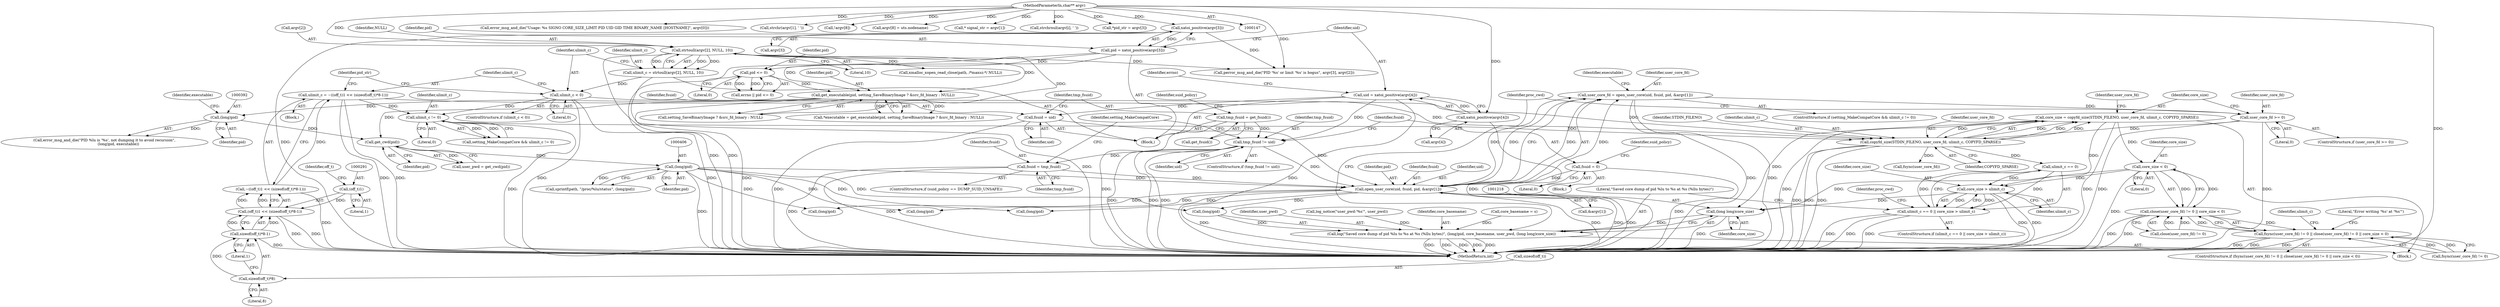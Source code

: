 digraph "0_abrt_8939398b82006ba1fec4ed491339fc075f43fc7c_1@API" {
"1001149" [label="(Call,core_size = copyfd_size(STDIN_FILENO, user_core_fd, ulimit_c, COPYFD_SPARSE))"];
"1001151" [label="(Call,copyfd_size(STDIN_FILENO, user_core_fd, ulimit_c, COPYFD_SPARSE))"];
"1001144" [label="(Call,user_core_fd >= 0)"];
"1000454" [label="(Call,user_core_fd = open_user_core(uid, fsuid, pid, &argv[1]))"];
"1000456" [label="(Call,open_user_core(uid, fsuid, pid, &argv[1]))"];
"1000426" [label="(Call,tmp_fsuid != uid)"];
"1000418" [label="(Call,tmp_fsuid = get_fsuid())"];
"1000313" [label="(Call,uid = xatoi_positive(argv[4]))"];
"1000315" [label="(Call,xatoi_positive(argv[4]))"];
"1000149" [label="(MethodParameterIn,char** argv)"];
"1000437" [label="(Call,fsuid = tmp_fsuid)"];
"1000430" [label="(Call,fsuid = 0)"];
"1000414" [label="(Call,fsuid = uid)"];
"1000405" [label="(Call,(long)pid)"];
"1000397" [label="(Call,get_cwd(pid))"];
"1000375" [label="(Call,get_executable(pid, setting_SaveBinaryImage ? &src_fd_binary : NULL))"];
"1000306" [label="(Call,pid = xatoi_positive(argv[3]))"];
"1000308" [label="(Call,xatoi_positive(argv[3]))"];
"1000322" [label="(Call,pid <= 0)"];
"1000275" [label="(Call,strtoull(argv[2], NULL, 10))"];
"1000391" [label="(Call,(long)pid)"];
"1000286" [label="(Call,ulimit_c = ~((off_t)1 << (sizeof(off_t)*8-1)))"];
"1000288" [label="(Call,~((off_t)1 << (sizeof(off_t)*8-1)))"];
"1000289" [label="(Call,(off_t)1 << (sizeof(off_t)*8-1))"];
"1000290" [label="(Call,(off_t)1)"];
"1000293" [label="(Call,sizeof(off_t)*8-1)"];
"1000294" [label="(Call,sizeof(off_t)*8)"];
"1000451" [label="(Call,ulimit_c != 0)"];
"1000282" [label="(Call,ulimit_c < 0)"];
"1000273" [label="(Call,ulimit_c = strtoull(argv[2], NULL, 10))"];
"1001167" [label="(Call,core_size < 0)"];
"1001162" [label="(Call,close(user_core_fd) != 0 || core_size < 0)"];
"1001157" [label="(Call,fsync(user_core_fd) != 0 || close(user_core_fd) != 0 || core_size < 0)"];
"1001193" [label="(Call,core_size > ulimit_c)"];
"1001189" [label="(Call,ulimit_c == 0 || core_size > ulimit_c)"];
"1001217" [label="(Call,(long long)core_size)"];
"1001210" [label="(Call,log(\"Saved core dump of pid %lu to %s at %s (%llu bytes)\", (long)pid, core_basename, user_pwd, (long long)core_size))"];
"1000393" [label="(Identifier,pid)"];
"1000296" [label="(Identifier,off_t)"];
"1001159" [label="(Call,fsync(user_core_fd))"];
"1000149" [label="(MethodParameterIn,char** argv)"];
"1000398" [label="(Identifier,pid)"];
"1000284" [label="(Literal,0)"];
"1000343" [label="(Call,core_basename = s)"];
"1000397" [label="(Call,get_cwd(pid))"];
"1001210" [label="(Call,log(\"Saved core dump of pid %lu to %s at %s (%llu bytes)\", (long)pid, core_basename, user_pwd, (long long)core_size))"];
"1000297" [label="(Literal,8)"];
"1001228" [label="(MethodReturn,int)"];
"1000176" [label="(Call,error_msg_and_die(\"Usage: %s SIGNO CORE_SIZE_LIMIT PID UID GID TIME BINARY_NAME [HOSTNAME]\", argv[0]))"];
"1000316" [label="(Call,argv[4])"];
"1000323" [label="(Identifier,pid)"];
"1000609" [label="(Call,(long)pid)"];
"1000150" [label="(Block,)"];
"1001151" [label="(Call,copyfd_size(STDIN_FILENO, user_core_fd, ulimit_c, COPYFD_SPARSE))"];
"1000419" [label="(Identifier,tmp_fsuid)"];
"1001217" [label="(Call,(long long)core_size)"];
"1001219" [label="(Identifier,core_size)"];
"1001191" [label="(Identifier,ulimit_c)"];
"1000373" [label="(Call,*executable = get_executable(pid, setting_SaveBinaryImage ? &src_fd_binary : NULL))"];
"1000428" [label="(Identifier,uid)"];
"1000636" [label="(Call,(long)pid)"];
"1000375" [label="(Call,get_executable(pid, setting_SaveBinaryImage ? &src_fd_binary : NULL))"];
"1000420" [label="(Call,get_fsuid())"];
"1000451" [label="(Call,ulimit_c != 0)"];
"1001199" [label="(Identifier,proc_cwd)"];
"1001163" [label="(Call,close(user_core_fd) != 0)"];
"1001144" [label="(Call,user_core_fd >= 0)"];
"1000313" [label="(Call,uid = xatoi_positive(argv[4]))"];
"1000429" [label="(Block,)"];
"1000285" [label="(Block,)"];
"1001212" [label="(Call,(long)pid)"];
"1000426" [label="(Call,tmp_fsuid != uid)"];
"1000448" [label="(ControlStructure,if (setting_MakeCompatCore && ulimit_c != 0))"];
"1001189" [label="(Call,ulimit_c == 0 || core_size > ulimit_c)"];
"1001167" [label="(Call,core_size < 0)"];
"1001190" [label="(Call,ulimit_c == 0)"];
"1000315" [label="(Call,xatoi_positive(argv[4]))"];
"1000453" [label="(Literal,0)"];
"1000414" [label="(Call,fsuid = uid)"];
"1000431" [label="(Identifier,fsuid)"];
"1001216" [label="(Identifier,user_pwd)"];
"1000376" [label="(Identifier,pid)"];
"1000430" [label="(Call,fsuid = 0)"];
"1000314" [label="(Identifier,uid)"];
"1000289" [label="(Call,(off_t)1 << (sizeof(off_t)*8-1))"];
"1000427" [label="(Identifier,tmp_fsuid)"];
"1000306" [label="(Call,pid = xatoi_positive(argv[3]))"];
"1000293" [label="(Call,sizeof(off_t)*8-1)"];
"1000435" [label="(Identifier,suid_policy)"];
"1000456" [label="(Call,open_user_core(uid, fsuid, pid, &argv[1]))"];
"1001162" [label="(Call,close(user_core_fd) != 0 || core_size < 0)"];
"1000407" [label="(Identifier,pid)"];
"1000402" [label="(Call,sprintf(path, \"/proc/%lu/status\", (long)pid))"];
"1000395" [label="(Call,user_pwd = get_cwd(pid))"];
"1001158" [label="(Call,fsync(user_core_fd) != 0)"];
"1000295" [label="(Call,sizeof(off_t))"];
"1001149" [label="(Call,core_size = copyfd_size(STDIN_FILENO, user_core_fd, ulimit_c, COPYFD_SPARSE))"];
"1000415" [label="(Identifier,fsuid)"];
"1000423" [label="(Identifier,suid_policy)"];
"1000459" [label="(Identifier,pid)"];
"1001145" [label="(Identifier,user_core_fd)"];
"1001154" [label="(Identifier,ulimit_c)"];
"1001172" [label="(Literal,\"Error writing '%s' at '%s'\")"];
"1000416" [label="(Identifier,uid)"];
"1000320" [label="(Call,errno || pid <= 0)"];
"1000283" [label="(Identifier,ulimit_c)"];
"1000425" [label="(ControlStructure,if (tmp_fsuid != uid))"];
"1000290" [label="(Call,(off_t)1)"];
"1000439" [label="(Identifier,tmp_fsuid)"];
"1001147" [label="(Block,)"];
"1001155" [label="(Identifier,COPYFD_SPARSE)"];
"1001160" [label="(Identifier,user_core_fd)"];
"1000182" [label="(Call,strchr(argv[1], ' '))"];
"1001156" [label="(ControlStructure,if (fsync(user_core_fd) != 0 || close(user_core_fd) != 0 || core_size < 0))"];
"1001157" [label="(Call,fsync(user_core_fd) != 0 || close(user_core_fd) != 0 || core_size < 0)"];
"1000351" [label="(Call,!argv[8])"];
"1000279" [label="(Identifier,NULL)"];
"1000433" [label="(ControlStructure,if (suid_policy == DUMP_SUID_UNSAFE))"];
"1000280" [label="(Literal,10)"];
"1001146" [label="(Literal,0)"];
"1001168" [label="(Identifier,core_size)"];
"1000399" [label="(Call,log_notice(\"user_pwd:'%s'\", user_pwd))"];
"1000454" [label="(Call,user_core_fd = open_user_core(uid, fsuid, pid, &argv[1]))"];
"1000410" [label="(Call,xmalloc_xopen_read_close(path, /*maxsz:*/ NULL))"];
"1000281" [label="(ControlStructure,if (ulimit_c < 0))"];
"1000405" [label="(Call,(long)pid)"];
"1001211" [label="(Literal,\"Saved core dump of pid %lu to %s at %s (%llu bytes)\")"];
"1000437" [label="(Call,fsuid = tmp_fsuid)"];
"1000309" [label="(Call,argv[3])"];
"1000288" [label="(Call,~((off_t)1 << (sizeof(off_t)*8-1)))"];
"1001143" [label="(ControlStructure,if (user_core_fd >= 0))"];
"1000455" [label="(Identifier,user_core_fd)"];
"1000307" [label="(Identifier,pid)"];
"1000301" [label="(Identifier,pid_str)"];
"1000460" [label="(Call,&argv[1])"];
"1000450" [label="(Identifier,setting_MakeCompatCore)"];
"1000458" [label="(Identifier,fsuid)"];
"1000282" [label="(Call,ulimit_c < 0)"];
"1000321" [label="(Identifier,errno)"];
"1000391" [label="(Call,(long)pid)"];
"1000294" [label="(Call,sizeof(off_t)*8)"];
"1000471" [label="(Call,(long)pid)"];
"1000322" [label="(Call,pid <= 0)"];
"1000418" [label="(Call,tmp_fsuid = get_fsuid())"];
"1001153" [label="(Identifier,user_core_fd)"];
"1000274" [label="(Identifier,ulimit_c)"];
"1000438" [label="(Identifier,fsuid)"];
"1000359" [label="(Call,argv[8] = uts.nodename)"];
"1000275" [label="(Call,strtoull(argv[2], NULL, 10))"];
"1000273" [label="(Call,ulimit_c = strtoull(argv[2], NULL, 10))"];
"1000286" [label="(Call,ulimit_c = ~((off_t)1 << (sizeof(off_t)*8-1)))"];
"1000262" [label="(Call,* signal_str = argv[1])"];
"1000201" [label="(Call,strchrnul(argv[i], ' '))"];
"1000394" [label="(Identifier,executable)"];
"1001215" [label="(Identifier,core_basename)"];
"1001150" [label="(Identifier,core_size)"];
"1000300" [label="(Call,*pid_str = argv[3])"];
"1001193" [label="(Call,core_size > ulimit_c)"];
"1000287" [label="(Identifier,ulimit_c)"];
"1000298" [label="(Literal,1)"];
"1001152" [label="(Identifier,STDIN_FILENO)"];
"1000457" [label="(Identifier,uid)"];
"1000292" [label="(Literal,1)"];
"1000389" [label="(Call,error_msg_and_die(\"PID %lu is '%s', not dumping it to avoid recursion\",\n                        (long)pid, executable))"];
"1000308" [label="(Call,xatoi_positive(argv[3]))"];
"1000377" [label="(Call,setting_SaveBinaryImage ? &src_fd_binary : NULL)"];
"1000466" [label="(Identifier,executable)"];
"1001188" [label="(ControlStructure,if (ulimit_c == 0 || core_size > ulimit_c))"];
"1001222" [label="(Identifier,proc_cwd)"];
"1000324" [label="(Literal,0)"];
"1000452" [label="(Identifier,ulimit_c)"];
"1001169" [label="(Literal,0)"];
"1000276" [label="(Call,argv[2])"];
"1001194" [label="(Identifier,core_size)"];
"1000432" [label="(Literal,0)"];
"1000449" [label="(Call,setting_MakeCompatCore && ulimit_c != 0)"];
"1001195" [label="(Identifier,ulimit_c)"];
"1000326" [label="(Call,perror_msg_and_die(\"PID '%s' or limit '%s' is bogus\", argv[3], argv[2]))"];
"1001149" -> "1001147"  [label="AST: "];
"1001149" -> "1001151"  [label="CFG: "];
"1001150" -> "1001149"  [label="AST: "];
"1001151" -> "1001149"  [label="AST: "];
"1001160" -> "1001149"  [label="CFG: "];
"1001149" -> "1001228"  [label="DDG: "];
"1001149" -> "1001228"  [label="DDG: "];
"1001151" -> "1001149"  [label="DDG: "];
"1001151" -> "1001149"  [label="DDG: "];
"1001151" -> "1001149"  [label="DDG: "];
"1001151" -> "1001149"  [label="DDG: "];
"1001149" -> "1001167"  [label="DDG: "];
"1001149" -> "1001193"  [label="DDG: "];
"1001149" -> "1001217"  [label="DDG: "];
"1001151" -> "1001155"  [label="CFG: "];
"1001152" -> "1001151"  [label="AST: "];
"1001153" -> "1001151"  [label="AST: "];
"1001154" -> "1001151"  [label="AST: "];
"1001155" -> "1001151"  [label="AST: "];
"1001151" -> "1001228"  [label="DDG: "];
"1001151" -> "1001228"  [label="DDG: "];
"1001151" -> "1001228"  [label="DDG: "];
"1001144" -> "1001151"  [label="DDG: "];
"1000286" -> "1001151"  [label="DDG: "];
"1000451" -> "1001151"  [label="DDG: "];
"1000282" -> "1001151"  [label="DDG: "];
"1001151" -> "1001159"  [label="DDG: "];
"1001151" -> "1001190"  [label="DDG: "];
"1001144" -> "1001143"  [label="AST: "];
"1001144" -> "1001146"  [label="CFG: "];
"1001145" -> "1001144"  [label="AST: "];
"1001146" -> "1001144"  [label="AST: "];
"1001150" -> "1001144"  [label="CFG: "];
"1001222" -> "1001144"  [label="CFG: "];
"1001144" -> "1001228"  [label="DDG: "];
"1001144" -> "1001228"  [label="DDG: "];
"1000454" -> "1001144"  [label="DDG: "];
"1000454" -> "1000448"  [label="AST: "];
"1000454" -> "1000456"  [label="CFG: "];
"1000455" -> "1000454"  [label="AST: "];
"1000456" -> "1000454"  [label="AST: "];
"1000466" -> "1000454"  [label="CFG: "];
"1000454" -> "1001228"  [label="DDG: "];
"1000454" -> "1001228"  [label="DDG: "];
"1000456" -> "1000454"  [label="DDG: "];
"1000456" -> "1000454"  [label="DDG: "];
"1000456" -> "1000454"  [label="DDG: "];
"1000456" -> "1000454"  [label="DDG: "];
"1000456" -> "1000460"  [label="CFG: "];
"1000457" -> "1000456"  [label="AST: "];
"1000458" -> "1000456"  [label="AST: "];
"1000459" -> "1000456"  [label="AST: "];
"1000460" -> "1000456"  [label="AST: "];
"1000456" -> "1001228"  [label="DDG: "];
"1000456" -> "1001228"  [label="DDG: "];
"1000456" -> "1001228"  [label="DDG: "];
"1000456" -> "1001228"  [label="DDG: "];
"1000426" -> "1000456"  [label="DDG: "];
"1000437" -> "1000456"  [label="DDG: "];
"1000430" -> "1000456"  [label="DDG: "];
"1000414" -> "1000456"  [label="DDG: "];
"1000405" -> "1000456"  [label="DDG: "];
"1000456" -> "1000471"  [label="DDG: "];
"1000456" -> "1000609"  [label="DDG: "];
"1000456" -> "1000636"  [label="DDG: "];
"1000456" -> "1001212"  [label="DDG: "];
"1000426" -> "1000425"  [label="AST: "];
"1000426" -> "1000428"  [label="CFG: "];
"1000427" -> "1000426"  [label="AST: "];
"1000428" -> "1000426"  [label="AST: "];
"1000431" -> "1000426"  [label="CFG: "];
"1000450" -> "1000426"  [label="CFG: "];
"1000426" -> "1001228"  [label="DDG: "];
"1000426" -> "1001228"  [label="DDG: "];
"1000426" -> "1001228"  [label="DDG: "];
"1000418" -> "1000426"  [label="DDG: "];
"1000313" -> "1000426"  [label="DDG: "];
"1000426" -> "1000437"  [label="DDG: "];
"1000418" -> "1000150"  [label="AST: "];
"1000418" -> "1000420"  [label="CFG: "];
"1000419" -> "1000418"  [label="AST: "];
"1000420" -> "1000418"  [label="AST: "];
"1000423" -> "1000418"  [label="CFG: "];
"1000418" -> "1001228"  [label="DDG: "];
"1000313" -> "1000150"  [label="AST: "];
"1000313" -> "1000315"  [label="CFG: "];
"1000314" -> "1000313"  [label="AST: "];
"1000315" -> "1000313"  [label="AST: "];
"1000321" -> "1000313"  [label="CFG: "];
"1000313" -> "1001228"  [label="DDG: "];
"1000315" -> "1000313"  [label="DDG: "];
"1000313" -> "1000414"  [label="DDG: "];
"1000315" -> "1000316"  [label="CFG: "];
"1000316" -> "1000315"  [label="AST: "];
"1000315" -> "1001228"  [label="DDG: "];
"1000149" -> "1000315"  [label="DDG: "];
"1000149" -> "1000147"  [label="AST: "];
"1000149" -> "1001228"  [label="DDG: "];
"1000149" -> "1000176"  [label="DDG: "];
"1000149" -> "1000182"  [label="DDG: "];
"1000149" -> "1000201"  [label="DDG: "];
"1000149" -> "1000262"  [label="DDG: "];
"1000149" -> "1000275"  [label="DDG: "];
"1000149" -> "1000300"  [label="DDG: "];
"1000149" -> "1000308"  [label="DDG: "];
"1000149" -> "1000326"  [label="DDG: "];
"1000149" -> "1000351"  [label="DDG: "];
"1000149" -> "1000359"  [label="DDG: "];
"1000437" -> "1000433"  [label="AST: "];
"1000437" -> "1000439"  [label="CFG: "];
"1000438" -> "1000437"  [label="AST: "];
"1000439" -> "1000437"  [label="AST: "];
"1000450" -> "1000437"  [label="CFG: "];
"1000437" -> "1001228"  [label="DDG: "];
"1000437" -> "1001228"  [label="DDG: "];
"1000430" -> "1000429"  [label="AST: "];
"1000430" -> "1000432"  [label="CFG: "];
"1000431" -> "1000430"  [label="AST: "];
"1000432" -> "1000430"  [label="AST: "];
"1000435" -> "1000430"  [label="CFG: "];
"1000430" -> "1001228"  [label="DDG: "];
"1000414" -> "1000150"  [label="AST: "];
"1000414" -> "1000416"  [label="CFG: "];
"1000415" -> "1000414"  [label="AST: "];
"1000416" -> "1000414"  [label="AST: "];
"1000419" -> "1000414"  [label="CFG: "];
"1000414" -> "1001228"  [label="DDG: "];
"1000405" -> "1000402"  [label="AST: "];
"1000405" -> "1000407"  [label="CFG: "];
"1000406" -> "1000405"  [label="AST: "];
"1000407" -> "1000405"  [label="AST: "];
"1000402" -> "1000405"  [label="CFG: "];
"1000405" -> "1001228"  [label="DDG: "];
"1000405" -> "1000402"  [label="DDG: "];
"1000397" -> "1000405"  [label="DDG: "];
"1000405" -> "1000471"  [label="DDG: "];
"1000405" -> "1000609"  [label="DDG: "];
"1000405" -> "1000636"  [label="DDG: "];
"1000405" -> "1001212"  [label="DDG: "];
"1000397" -> "1000395"  [label="AST: "];
"1000397" -> "1000398"  [label="CFG: "];
"1000398" -> "1000397"  [label="AST: "];
"1000395" -> "1000397"  [label="CFG: "];
"1000397" -> "1000395"  [label="DDG: "];
"1000375" -> "1000397"  [label="DDG: "];
"1000391" -> "1000397"  [label="DDG: "];
"1000375" -> "1000373"  [label="AST: "];
"1000375" -> "1000377"  [label="CFG: "];
"1000376" -> "1000375"  [label="AST: "];
"1000377" -> "1000375"  [label="AST: "];
"1000373" -> "1000375"  [label="CFG: "];
"1000375" -> "1001228"  [label="DDG: "];
"1000375" -> "1000373"  [label="DDG: "];
"1000375" -> "1000373"  [label="DDG: "];
"1000306" -> "1000375"  [label="DDG: "];
"1000322" -> "1000375"  [label="DDG: "];
"1000275" -> "1000375"  [label="DDG: "];
"1000375" -> "1000391"  [label="DDG: "];
"1000306" -> "1000150"  [label="AST: "];
"1000306" -> "1000308"  [label="CFG: "];
"1000307" -> "1000306"  [label="AST: "];
"1000308" -> "1000306"  [label="AST: "];
"1000314" -> "1000306"  [label="CFG: "];
"1000306" -> "1001228"  [label="DDG: "];
"1000308" -> "1000306"  [label="DDG: "];
"1000306" -> "1000322"  [label="DDG: "];
"1000308" -> "1000309"  [label="CFG: "];
"1000309" -> "1000308"  [label="AST: "];
"1000308" -> "1001228"  [label="DDG: "];
"1000308" -> "1000326"  [label="DDG: "];
"1000322" -> "1000320"  [label="AST: "];
"1000322" -> "1000324"  [label="CFG: "];
"1000323" -> "1000322"  [label="AST: "];
"1000324" -> "1000322"  [label="AST: "];
"1000320" -> "1000322"  [label="CFG: "];
"1000322" -> "1000320"  [label="DDG: "];
"1000322" -> "1000320"  [label="DDG: "];
"1000275" -> "1000273"  [label="AST: "];
"1000275" -> "1000280"  [label="CFG: "];
"1000276" -> "1000275"  [label="AST: "];
"1000279" -> "1000275"  [label="AST: "];
"1000280" -> "1000275"  [label="AST: "];
"1000273" -> "1000275"  [label="CFG: "];
"1000275" -> "1001228"  [label="DDG: "];
"1000275" -> "1000273"  [label="DDG: "];
"1000275" -> "1000273"  [label="DDG: "];
"1000275" -> "1000273"  [label="DDG: "];
"1000275" -> "1000326"  [label="DDG: "];
"1000275" -> "1000377"  [label="DDG: "];
"1000275" -> "1000410"  [label="DDG: "];
"1000391" -> "1000389"  [label="AST: "];
"1000391" -> "1000393"  [label="CFG: "];
"1000392" -> "1000391"  [label="AST: "];
"1000393" -> "1000391"  [label="AST: "];
"1000394" -> "1000391"  [label="CFG: "];
"1000391" -> "1000389"  [label="DDG: "];
"1000286" -> "1000285"  [label="AST: "];
"1000286" -> "1000288"  [label="CFG: "];
"1000287" -> "1000286"  [label="AST: "];
"1000288" -> "1000286"  [label="AST: "];
"1000301" -> "1000286"  [label="CFG: "];
"1000286" -> "1001228"  [label="DDG: "];
"1000286" -> "1001228"  [label="DDG: "];
"1000288" -> "1000286"  [label="DDG: "];
"1000286" -> "1000451"  [label="DDG: "];
"1000288" -> "1000289"  [label="CFG: "];
"1000289" -> "1000288"  [label="AST: "];
"1000288" -> "1001228"  [label="DDG: "];
"1000289" -> "1000288"  [label="DDG: "];
"1000289" -> "1000288"  [label="DDG: "];
"1000289" -> "1000293"  [label="CFG: "];
"1000290" -> "1000289"  [label="AST: "];
"1000293" -> "1000289"  [label="AST: "];
"1000289" -> "1001228"  [label="DDG: "];
"1000289" -> "1001228"  [label="DDG: "];
"1000290" -> "1000289"  [label="DDG: "];
"1000293" -> "1000289"  [label="DDG: "];
"1000293" -> "1000289"  [label="DDG: "];
"1000290" -> "1000292"  [label="CFG: "];
"1000291" -> "1000290"  [label="AST: "];
"1000292" -> "1000290"  [label="AST: "];
"1000296" -> "1000290"  [label="CFG: "];
"1000293" -> "1000298"  [label="CFG: "];
"1000294" -> "1000293"  [label="AST: "];
"1000298" -> "1000293"  [label="AST: "];
"1000293" -> "1001228"  [label="DDG: "];
"1000294" -> "1000293"  [label="DDG: "];
"1000294" -> "1000297"  [label="CFG: "];
"1000295" -> "1000294"  [label="AST: "];
"1000297" -> "1000294"  [label="AST: "];
"1000298" -> "1000294"  [label="CFG: "];
"1000451" -> "1000449"  [label="AST: "];
"1000451" -> "1000453"  [label="CFG: "];
"1000452" -> "1000451"  [label="AST: "];
"1000453" -> "1000451"  [label="AST: "];
"1000449" -> "1000451"  [label="CFG: "];
"1000451" -> "1001228"  [label="DDG: "];
"1000451" -> "1000449"  [label="DDG: "];
"1000451" -> "1000449"  [label="DDG: "];
"1000282" -> "1000451"  [label="DDG: "];
"1000282" -> "1000281"  [label="AST: "];
"1000282" -> "1000284"  [label="CFG: "];
"1000283" -> "1000282"  [label="AST: "];
"1000284" -> "1000282"  [label="AST: "];
"1000287" -> "1000282"  [label="CFG: "];
"1000301" -> "1000282"  [label="CFG: "];
"1000282" -> "1001228"  [label="DDG: "];
"1000282" -> "1001228"  [label="DDG: "];
"1000273" -> "1000282"  [label="DDG: "];
"1000273" -> "1000150"  [label="AST: "];
"1000274" -> "1000273"  [label="AST: "];
"1000283" -> "1000273"  [label="CFG: "];
"1000273" -> "1001228"  [label="DDG: "];
"1001167" -> "1001162"  [label="AST: "];
"1001167" -> "1001169"  [label="CFG: "];
"1001168" -> "1001167"  [label="AST: "];
"1001169" -> "1001167"  [label="AST: "];
"1001162" -> "1001167"  [label="CFG: "];
"1001167" -> "1001228"  [label="DDG: "];
"1001167" -> "1001162"  [label="DDG: "];
"1001167" -> "1001162"  [label="DDG: "];
"1001167" -> "1001193"  [label="DDG: "];
"1001167" -> "1001217"  [label="DDG: "];
"1001162" -> "1001157"  [label="AST: "];
"1001162" -> "1001163"  [label="CFG: "];
"1001163" -> "1001162"  [label="AST: "];
"1001157" -> "1001162"  [label="CFG: "];
"1001162" -> "1001228"  [label="DDG: "];
"1001162" -> "1001228"  [label="DDG: "];
"1001162" -> "1001157"  [label="DDG: "];
"1001162" -> "1001157"  [label="DDG: "];
"1001163" -> "1001162"  [label="DDG: "];
"1001163" -> "1001162"  [label="DDG: "];
"1001157" -> "1001156"  [label="AST: "];
"1001157" -> "1001158"  [label="CFG: "];
"1001158" -> "1001157"  [label="AST: "];
"1001172" -> "1001157"  [label="CFG: "];
"1001191" -> "1001157"  [label="CFG: "];
"1001157" -> "1001228"  [label="DDG: "];
"1001157" -> "1001228"  [label="DDG: "];
"1001157" -> "1001228"  [label="DDG: "];
"1001158" -> "1001157"  [label="DDG: "];
"1001158" -> "1001157"  [label="DDG: "];
"1001193" -> "1001189"  [label="AST: "];
"1001193" -> "1001195"  [label="CFG: "];
"1001194" -> "1001193"  [label="AST: "];
"1001195" -> "1001193"  [label="AST: "];
"1001189" -> "1001193"  [label="CFG: "];
"1001193" -> "1001228"  [label="DDG: "];
"1001193" -> "1001228"  [label="DDG: "];
"1001193" -> "1001189"  [label="DDG: "];
"1001193" -> "1001189"  [label="DDG: "];
"1001190" -> "1001193"  [label="DDG: "];
"1001193" -> "1001217"  [label="DDG: "];
"1001189" -> "1001188"  [label="AST: "];
"1001189" -> "1001190"  [label="CFG: "];
"1001190" -> "1001189"  [label="AST: "];
"1001199" -> "1001189"  [label="CFG: "];
"1001211" -> "1001189"  [label="CFG: "];
"1001189" -> "1001228"  [label="DDG: "];
"1001189" -> "1001228"  [label="DDG: "];
"1001189" -> "1001228"  [label="DDG: "];
"1001190" -> "1001189"  [label="DDG: "];
"1001190" -> "1001189"  [label="DDG: "];
"1001217" -> "1001210"  [label="AST: "];
"1001217" -> "1001219"  [label="CFG: "];
"1001218" -> "1001217"  [label="AST: "];
"1001219" -> "1001217"  [label="AST: "];
"1001210" -> "1001217"  [label="CFG: "];
"1001217" -> "1001228"  [label="DDG: "];
"1001217" -> "1001210"  [label="DDG: "];
"1001210" -> "1001147"  [label="AST: "];
"1001211" -> "1001210"  [label="AST: "];
"1001212" -> "1001210"  [label="AST: "];
"1001215" -> "1001210"  [label="AST: "];
"1001216" -> "1001210"  [label="AST: "];
"1001222" -> "1001210"  [label="CFG: "];
"1001210" -> "1001228"  [label="DDG: "];
"1001210" -> "1001228"  [label="DDG: "];
"1001210" -> "1001228"  [label="DDG: "];
"1001210" -> "1001228"  [label="DDG: "];
"1001210" -> "1001228"  [label="DDG: "];
"1001212" -> "1001210"  [label="DDG: "];
"1000343" -> "1001210"  [label="DDG: "];
"1000399" -> "1001210"  [label="DDG: "];
}
